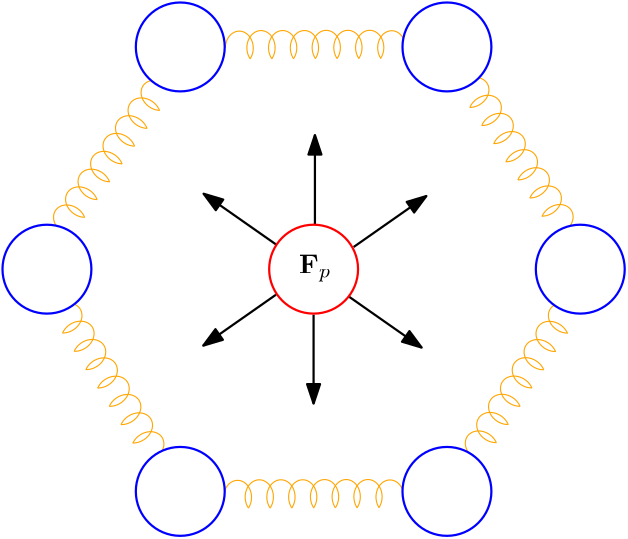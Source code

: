 <?xml version="1.0"?>
<!DOCTYPE ipe SYSTEM "ipe.dtd">
<ipe version="70218" creator="Ipe 7.2.21">
<info created="D:20210904184335" modified="D:20210904192419"/>
<ipestyle name="basic">
<symbol name="arrow/arc(spx)">
<path stroke="sym-stroke" fill="sym-stroke" pen="sym-pen">
0 0 m
-1 0.333 l
-1 -0.333 l
h
</path>
</symbol>
<symbol name="arrow/farc(spx)">
<path stroke="sym-stroke" fill="white" pen="sym-pen">
0 0 m
-1 0.333 l
-1 -0.333 l
h
</path>
</symbol>
<symbol name="arrow/ptarc(spx)">
<path stroke="sym-stroke" fill="sym-stroke" pen="sym-pen">
0 0 m
-1 0.333 l
-0.8 0 l
-1 -0.333 l
h
</path>
</symbol>
<symbol name="arrow/fptarc(spx)">
<path stroke="sym-stroke" fill="white" pen="sym-pen">
0 0 m
-1 0.333 l
-0.8 0 l
-1 -0.333 l
h
</path>
</symbol>
<symbol name="mark/circle(sx)" transformations="translations">
<path fill="sym-stroke">
0.6 0 0 0.6 0 0 e
0.4 0 0 0.4 0 0 e
</path>
</symbol>
<symbol name="mark/disk(sx)" transformations="translations">
<path fill="sym-stroke">
0.6 0 0 0.6 0 0 e
</path>
</symbol>
<symbol name="mark/fdisk(sfx)" transformations="translations">
<group>
<path fill="sym-fill">
0.5 0 0 0.5 0 0 e
</path>
<path fill="sym-stroke" fillrule="eofill">
0.6 0 0 0.6 0 0 e
0.4 0 0 0.4 0 0 e
</path>
</group>
</symbol>
<symbol name="mark/box(sx)" transformations="translations">
<path fill="sym-stroke" fillrule="eofill">
-0.6 -0.6 m
0.6 -0.6 l
0.6 0.6 l
-0.6 0.6 l
h
-0.4 -0.4 m
0.4 -0.4 l
0.4 0.4 l
-0.4 0.4 l
h
</path>
</symbol>
<symbol name="mark/square(sx)" transformations="translations">
<path fill="sym-stroke">
-0.6 -0.6 m
0.6 -0.6 l
0.6 0.6 l
-0.6 0.6 l
h
</path>
</symbol>
<symbol name="mark/fsquare(sfx)" transformations="translations">
<group>
<path fill="sym-fill">
-0.5 -0.5 m
0.5 -0.5 l
0.5 0.5 l
-0.5 0.5 l
h
</path>
<path fill="sym-stroke" fillrule="eofill">
-0.6 -0.6 m
0.6 -0.6 l
0.6 0.6 l
-0.6 0.6 l
h
-0.4 -0.4 m
0.4 -0.4 l
0.4 0.4 l
-0.4 0.4 l
h
</path>
</group>
</symbol>
<symbol name="mark/cross(sx)" transformations="translations">
<group>
<path fill="sym-stroke">
-0.43 -0.57 m
0.57 0.43 l
0.43 0.57 l
-0.57 -0.43 l
h
</path>
<path fill="sym-stroke">
-0.43 0.57 m
0.57 -0.43 l
0.43 -0.57 l
-0.57 0.43 l
h
</path>
</group>
</symbol>
<symbol name="arrow/fnormal(spx)">
<path stroke="sym-stroke" fill="white" pen="sym-pen">
0 0 m
-1 0.333 l
-1 -0.333 l
h
</path>
</symbol>
<symbol name="arrow/pointed(spx)">
<path stroke="sym-stroke" fill="sym-stroke" pen="sym-pen">
0 0 m
-1 0.333 l
-0.8 0 l
-1 -0.333 l
h
</path>
</symbol>
<symbol name="arrow/fpointed(spx)">
<path stroke="sym-stroke" fill="white" pen="sym-pen">
0 0 m
-1 0.333 l
-0.8 0 l
-1 -0.333 l
h
</path>
</symbol>
<symbol name="arrow/linear(spx)">
<path stroke="sym-stroke" pen="sym-pen">
-1 0.333 m
0 0 l
-1 -0.333 l
</path>
</symbol>
<symbol name="arrow/fdouble(spx)">
<path stroke="sym-stroke" fill="white" pen="sym-pen">
0 0 m
-1 0.333 l
-1 -0.333 l
h
-1 0 m
-2 0.333 l
-2 -0.333 l
h
</path>
</symbol>
<symbol name="arrow/double(spx)">
<path stroke="sym-stroke" fill="sym-stroke" pen="sym-pen">
0 0 m
-1 0.333 l
-1 -0.333 l
h
-1 0 m
-2 0.333 l
-2 -0.333 l
h
</path>
</symbol>
<symbol name="arrow/mid-normal(spx)">
<path stroke="sym-stroke" fill="sym-stroke" pen="sym-pen">
0.5 0 m
-0.5 0.333 l
-0.5 -0.333 l
h
</path>
</symbol>
<symbol name="arrow/mid-fnormal(spx)">
<path stroke="sym-stroke" fill="white" pen="sym-pen">
0.5 0 m
-0.5 0.333 l
-0.5 -0.333 l
h
</path>
</symbol>
<symbol name="arrow/mid-pointed(spx)">
<path stroke="sym-stroke" fill="sym-stroke" pen="sym-pen">
0.5 0 m
-0.5 0.333 l
-0.3 0 l
-0.5 -0.333 l
h
</path>
</symbol>
<symbol name="arrow/mid-fpointed(spx)">
<path stroke="sym-stroke" fill="white" pen="sym-pen">
0.5 0 m
-0.5 0.333 l
-0.3 0 l
-0.5 -0.333 l
h
</path>
</symbol>
<symbol name="arrow/mid-double(spx)">
<path stroke="sym-stroke" fill="sym-stroke" pen="sym-pen">
1 0 m
0 0.333 l
0 -0.333 l
h
0 0 m
-1 0.333 l
-1 -0.333 l
h
</path>
</symbol>
<symbol name="arrow/mid-fdouble(spx)">
<path stroke="sym-stroke" fill="white" pen="sym-pen">
1 0 m
0 0.333 l
0 -0.333 l
h
0 0 m
-1 0.333 l
-1 -0.333 l
h
</path>
</symbol>
<pen name="heavier" value="0.8"/>
<pen name="fat" value="1.2"/>
<pen name="ultrafat" value="2"/>
<symbolsize name="large" value="5"/>
<symbolsize name="small" value="2"/>
<symbolsize name="tiny" value="1.1"/>
<arrowsize name="large" value="10"/>
<arrowsize name="small" value="5"/>
<arrowsize name="tiny" value="3"/>
<color name="red" value="1 0 0"/>
<color name="blue" value="0 0 1"/>
<color name="green" value="0 1 0"/>
<color name="yellow" value="1 1 0"/>
<color name="orange" value="1 0.647 0"/>
<color name="gold" value="1 0.843 0"/>
<color name="purple" value="0.627 0.125 0.941"/>
<color name="gray" value="0.745"/>
<color name="brown" value="0.647 0.165 0.165"/>
<color name="navy" value="0 0 0.502"/>
<color name="pink" value="1 0.753 0.796"/>
<color name="seagreen" value="0.18 0.545 0.341"/>
<color name="turquoise" value="0.251 0.878 0.816"/>
<color name="violet" value="0.933 0.51 0.933"/>
<color name="darkblue" value="0 0 0.545"/>
<color name="darkcyan" value="0 0.545 0.545"/>
<color name="darkgray" value="0.663"/>
<color name="darkgreen" value="0 0.392 0"/>
<color name="darkmagenta" value="0.545 0 0.545"/>
<color name="darkorange" value="1 0.549 0"/>
<color name="darkred" value="0.545 0 0"/>
<color name="lightblue" value="0.678 0.847 0.902"/>
<color name="lightcyan" value="0.878 1 1"/>
<color name="lightgray" value="0.827"/>
<color name="lightgreen" value="0.565 0.933 0.565"/>
<color name="lightyellow" value="1 1 0.878"/>
<dashstyle name="dotted" value="[1 3] 0"/>
<dashstyle name="dashed" value="[4] 0"/>
<dashstyle name="dash dotted" value="[4 2 1 2] 0"/>
<dashstyle name="dash dot dotted" value="[4 2 1 2 1 2] 0"/>
<textsize name="large" value="\large"/>
<textsize name="Large" value="\Large"/>
<textsize name="LARGE" value="\LARGE"/>
<textsize name="huge" value="\huge"/>
<textsize name="Huge" value="\Huge"/>
<textsize name="small" value="\small"/>
<textsize name="footnote" value="\footnotesize"/>
<textsize name="tiny" value="\tiny"/>
<textstyle name="center" begin="\begin{center}" end="\end{center}"/>
<textstyle name="itemize" begin="\begin{itemize}" end="\end{itemize}"/>
<textstyle name="item" begin="\begin{itemize}\item{}" end="\end{itemize}"/>
<gridsize name="4 pts" value="4"/>
<gridsize name="8 pts (~3 mm)" value="8"/>
<gridsize name="16 pts (~6 mm)" value="16"/>
<gridsize name="32 pts (~12 mm)" value="32"/>
<gridsize name="10 pts (~3.5 mm)" value="10"/>
<gridsize name="20 pts (~7 mm)" value="20"/>
<gridsize name="14 pts (~5 mm)" value="14"/>
<gridsize name="28 pts (~10 mm)" value="28"/>
<gridsize name="56 pts (~20 mm)" value="56"/>
<anglesize name="90 deg" value="90"/>
<anglesize name="60 deg" value="60"/>
<anglesize name="45 deg" value="45"/>
<anglesize name="30 deg" value="30"/>
<anglesize name="22.5 deg" value="22.5"/>
<opacity name="10%" value="0.1"/>
<opacity name="30%" value="0.3"/>
<opacity name="50%" value="0.5"/>
<opacity name="75%" value="0.75"/>
<tiling name="falling" angle="-60" step="4" width="1"/>
<tiling name="rising" angle="30" step="4" width="1"/>
</ipestyle>
<page>
<layer name="fuente"/>
<layer name="resortes"/>
<layer name="malla"/>
<layer name="vectores"/>
<layer name="etiquetas"/>
<view layers="fuente resortes malla vectores etiquetas" active="etiquetas"/>
<group layer="resortes" matrix="0.776266 0 0 0.945942 -103.282 99.9379">
<group matrix="0.713521 0 0 0.713521 111.029 106.568">
<path matrix="1 0 0 1 16 0" stroke="orange">
376.972 618.158 m
9.17965 0 0 -9.17965 383.973 624.095 391.008 618.197 a
</path>
<path matrix="1 0 0 1 30.0768 0.0157587" stroke="orange">
376.972 618.158 m
9.17965 0 0 -9.17965 383.973 624.095 391.008 618.197 a
</path>
<path matrix="1 0 0 1 44.2353 0.0157587" stroke="orange">
376.972 618.158 m
9.17965 0 0 -9.17965 383.973 624.095 391.008 618.197 a
</path>
</group>
<path matrix="0.713521 0 0 0.713521 152.712 106.659" stroke="orange">
376.972 618.158 m
9.17965 0 0 -9.17965 383.973 624.095 391.008 618.197 a
</path>
<path matrix="0.713521 0 0 0.713521 162.756 106.67" stroke="orange">
376.972 618.158 m
9.17965 0 0 -9.17965 383.973 624.095 391.008 618.197 a
</path>
<path matrix="0.713521 0 0 0.713521 172.859 106.67" stroke="orange">
376.972 618.158 m
9.17965 0 0 -9.17965 383.973 624.095 391.008 618.197 a
</path>
<path matrix="1 0 0 1 10.0835 -0.0752499" stroke="orange">
453.401 552.117 m
6.47324 0 0 6.47324 446.929 551.966 441.895 547.898 a
</path>
<path matrix="-1 0 0 1 833.281 -0.226019" stroke="orange">
453.401 552.117 m
6.47324 0 0 6.47324 446.929 551.966 441.895 547.898 a
</path>
</group>
<group matrix="0.447754 0.634118 -0.772723 0.545623 389.505 175.662">
<group matrix="0.713521 0 0 0.713521 111.029 106.568">
<path matrix="1 0 0 1 16 0" stroke="orange">
376.972 618.158 m
9.17965 0 0 -9.17965 383.973 624.095 391.008 618.197 a
</path>
<path matrix="1 0 0 1 30.0768 0.0157587" stroke="orange">
376.972 618.158 m
9.17965 0 0 -9.17965 383.973 624.095 391.008 618.197 a
</path>
<path matrix="1 0 0 1 44.2353 0.0157587" stroke="orange">
376.972 618.158 m
9.17965 0 0 -9.17965 383.973 624.095 391.008 618.197 a
</path>
</group>
<path matrix="0.713521 0 0 0.713521 152.712 106.659" stroke="orange">
376.972 618.158 m
9.17965 0 0 -9.17965 383.973 624.095 391.008 618.197 a
</path>
<path matrix="0.713521 0 0 0.713521 162.756 106.67" stroke="orange">
376.972 618.158 m
9.17965 0 0 -9.17965 383.973 624.095 391.008 618.197 a
</path>
<path matrix="0.713521 0 0 0.713521 172.859 106.67" stroke="orange">
376.972 618.158 m
9.17965 0 0 -9.17965 383.973 624.095 391.008 618.197 a
</path>
<path matrix="1 0 0 1 10.0835 -0.0752499" stroke="orange">
453.401 552.117 m
6.47324 0 0 6.47324 446.929 551.966 441.895 547.898 a
</path>
<path matrix="-1 0 0 1 833.281 -0.226019" stroke="orange">
453.401 552.117 m
6.47324 0 0 6.47324 446.929 551.966 441.895 547.898 a
</path>
</group>
<group matrix="0.415652 -0.655609 0.798911 0.506505 -466.59 660.219">
<group matrix="0.713521 0 0 0.713521 111.029 106.568">
<path matrix="1 0 0 1 16 0" stroke="orange">
376.972 618.158 m
9.17965 0 0 -9.17965 383.973 624.095 391.008 618.197 a
</path>
<path matrix="1 0 0 1 30.0768 0.0157587" stroke="orange">
376.972 618.158 m
9.17965 0 0 -9.17965 383.973 624.095 391.008 618.197 a
</path>
<path matrix="1 0 0 1 44.2353 0.0157587" stroke="orange">
376.972 618.158 m
9.17965 0 0 -9.17965 383.973 624.095 391.008 618.197 a
</path>
</group>
<path matrix="0.713521 0 0 0.713521 152.712 106.659" stroke="orange">
376.972 618.158 m
9.17965 0 0 -9.17965 383.973 624.095 391.008 618.197 a
</path>
<path matrix="0.713521 0 0 0.713521 162.756 106.67" stroke="orange">
376.972 618.158 m
9.17965 0 0 -9.17965 383.973 624.095 391.008 618.197 a
</path>
<path matrix="0.713521 0 0 0.713521 172.859 106.67" stroke="orange">
376.972 618.158 m
9.17965 0 0 -9.17965 383.973 624.095 391.008 618.197 a
</path>
<path matrix="1 0 0 1 10.0835 -0.0752499" stroke="orange">
453.401 552.117 m
6.47324 0 0 6.47324 446.929 551.966 441.895 547.898 a
</path>
<path matrix="-1 0 0 1 833.281 -0.226019" stroke="orange">
453.401 552.117 m
6.47324 0 0 6.47324 446.929 551.966 441.895 547.898 a
</path>
</group>
<group matrix="0.425062 0.649547 -0.791525 0.517972 556.913 103.642">
<group matrix="0.713521 0 0 0.713521 111.029 106.568">
<path matrix="1 0 0 1 16 0" stroke="orange">
376.972 618.158 m
9.17965 0 0 -9.17965 383.973 624.095 391.008 618.197 a
</path>
<path matrix="1 0 0 1 30.0768 0.0157587" stroke="orange">
376.972 618.158 m
9.17965 0 0 -9.17965 383.973 624.095 391.008 618.197 a
</path>
<path matrix="1 0 0 1 44.2353 0.0157587" stroke="orange">
376.972 618.158 m
9.17965 0 0 -9.17965 383.973 624.095 391.008 618.197 a
</path>
</group>
<path matrix="0.713521 0 0 0.713521 152.712 106.659" stroke="orange">
376.972 618.158 m
9.17965 0 0 -9.17965 383.973 624.095 391.008 618.197 a
</path>
<path matrix="0.713521 0 0 0.713521 162.756 106.67" stroke="orange">
376.972 618.158 m
9.17965 0 0 -9.17965 383.973 624.095 391.008 618.197 a
</path>
<path matrix="0.713521 0 0 0.713521 172.859 106.67" stroke="orange">
376.972 618.158 m
9.17965 0 0 -9.17965 383.973 624.095 391.008 618.197 a
</path>
<path matrix="1 0 0 1 10.0835 -0.0752499" stroke="orange">
453.401 552.117 m
6.47324 0 0 6.47324 446.929 551.966 441.895 547.898 a
</path>
<path matrix="-1 0 0 1 833.281 -0.226019" stroke="orange">
453.401 552.117 m
6.47324 0 0 6.47324 446.929 551.966 441.895 547.898 a
</path>
</group>
<group matrix="0.427126 -0.648191 0.789873 0.520487 -319.518 730.864">
<group matrix="0.713521 0 0 0.713521 111.029 106.568">
<path matrix="1 0 0 1 16 0" stroke="orange">
376.972 618.158 m
9.17965 0 0 -9.17965 383.973 624.095 391.008 618.197 a
</path>
<path matrix="1 0 0 1 30.0768 0.0157587" stroke="orange">
376.972 618.158 m
9.17965 0 0 -9.17965 383.973 624.095 391.008 618.197 a
</path>
<path matrix="1 0 0 1 44.2353 0.0157587" stroke="orange">
376.972 618.158 m
9.17965 0 0 -9.17965 383.973 624.095 391.008 618.197 a
</path>
</group>
<path matrix="0.713521 0 0 0.713521 152.712 106.659" stroke="orange">
376.972 618.158 m
9.17965 0 0 -9.17965 383.973 624.095 391.008 618.197 a
</path>
<path matrix="0.713521 0 0 0.713521 162.756 106.67" stroke="orange">
376.972 618.158 m
9.17965 0 0 -9.17965 383.973 624.095 391.008 618.197 a
</path>
<path matrix="0.713521 0 0 0.713521 172.859 106.67" stroke="orange">
376.972 618.158 m
9.17965 0 0 -9.17965 383.973 624.095 391.008 618.197 a
</path>
<path matrix="1 0 0 1 10.0835 -0.0752499" stroke="orange">
453.401 552.117 m
6.47324 0 0 6.47324 446.929 551.966 441.895 547.898 a
</path>
<path matrix="-1 0 0 1 833.281 -0.226019" stroke="orange">
453.401 552.117 m
6.47324 0 0 6.47324 446.929 551.966 441.895 547.898 a
</path>
</group>
<group matrix="0.776266 0 0 0.945942 -102.667 261.662">
<group matrix="0.713521 0 0 0.713521 111.029 106.568">
<path matrix="1 0 0 1 16 0" stroke="orange">
376.972 618.158 m
9.17965 0 0 -9.17965 383.973 624.095 391.008 618.197 a
</path>
<path matrix="1 0 0 1 30.0768 0.0157587" stroke="orange">
376.972 618.158 m
9.17965 0 0 -9.17965 383.973 624.095 391.008 618.197 a
</path>
<path matrix="1 0 0 1 44.2353 0.0157587" stroke="orange">
376.972 618.158 m
9.17965 0 0 -9.17965 383.973 624.095 391.008 618.197 a
</path>
</group>
<path matrix="0.713521 0 0 0.713521 152.712 106.659" stroke="orange">
376.972 618.158 m
9.17965 0 0 -9.17965 383.973 624.095 391.008 618.197 a
</path>
<path matrix="0.713521 0 0 0.713521 162.756 106.67" stroke="orange">
376.972 618.158 m
9.17965 0 0 -9.17965 383.973 624.095 391.008 618.197 a
</path>
<path matrix="0.713521 0 0 0.713521 172.859 106.67" stroke="orange">
376.972 618.158 m
9.17965 0 0 -9.17965 383.973 624.095 391.008 618.197 a
</path>
<path matrix="1 0 0 1 10.0835 -0.0752499" stroke="orange">
453.401 552.117 m
6.47324 0 0 6.47324 446.929 551.966 441.895 547.898 a
</path>
<path matrix="-1 0 0 1 833.281 -0.226019" stroke="orange">
453.401 552.117 m
6.47324 0 0 6.47324 446.929 551.966 441.895 547.898 a
</path>
</group>
<path layer="malla" stroke="blue" fill="white" pen="heavier">
16 0 0 16 128 704 e
</path>
<path matrix="1 0 0 1 48 -80" stroke="blue" fill="1" pen="heavier">
16 0 0 16 128 704 e
</path>
<path matrix="1 0 0 1 144 -80" stroke="blue" fill="1" pen="heavier">
16 0 0 16 128 704 e
</path>
<path matrix="1 0 0 1 192 0" stroke="blue" fill="1" pen="heavier">
16 0 0 16 128 704 e
</path>
<path matrix="1 0 0 1 48 80" stroke="blue" fill="1" pen="heavier">
16 0 0 16 128 704 e
</path>
<path matrix="1 0 0 1 144 80" stroke="blue" fill="1" pen="heavier">
16 0 0 16 128 704 e
</path>
<path layer="vectores" matrix="1 0 0 1 -0.0116942 15.6173" stroke="black" pen="heavier" arrow="normal/normal">
224 672 m
224 640 l
</path>
<path matrix="-0.573621 0.819121 -0.819121 -0.573621 917.318 913.954" stroke="black" pen="heavier" arrow="normal/normal">
224 672 m
224 640 l
</path>
<path matrix="1 0 0 -1 0.474693 1392.27" stroke="black" pen="heavier" arrow="normal/normal">
224 672 m
224 640 l
</path>
<path matrix="-0.573621 -0.819121 -0.819121 0.573621 915.623 492.143" stroke="black" pen="heavier" arrow="normal/normal">
224 672 m
224 640 l
</path>
<path matrix="0.573621 -0.819121 0.819121 0.573621 -468.463 492.839" stroke="black" pen="heavier" arrow="normal/normal">
224 672 m
224 640 l
</path>
<path matrix="0.573621 0.819121 0.819121 -0.573621 -468.342 914.79" stroke="black" pen="heavier" arrow="normal/normal">
224 672 m
224 640 l
</path>
<path layer="fuente" matrix="1 0 0 1 -16 0" stroke="red" fill="white" pen="heavier">
16 0 0 16 240 704 e
</path>
<text layer="etiquetas" matrix="1 0 0 1 144.251 -1.39238" transformations="translations" pos="74.4094 703.853" stroke="black" type="label" width="11.814" height="6.836" depth="2.85" valign="baseline" style="math">\textbf{F}_p</text>
</page>
</ipe>

